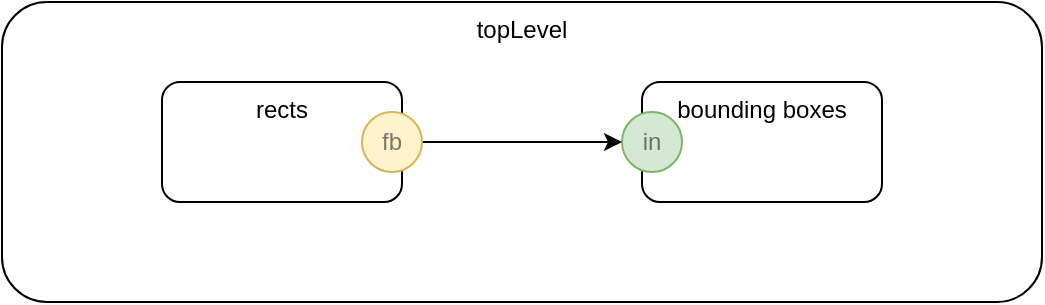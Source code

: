 <mxfile version="14.6.13" type="device"><diagram id="fJMiZ-UQUDxddErPQ4Be" name="sequence"><mxGraphModel dx="1106" dy="674" grid="1" gridSize="10" guides="1" tooltips="1" connect="1" arrows="1" fold="1" page="1" pageScale="1" pageWidth="1100" pageHeight="850" math="0" shadow="0"><root><mxCell id="0"/><mxCell id="1" parent="0"/><mxCell id="mx_kBMiYbfJri47WsX8j-10" value="topLevel" style="rounded=1;whiteSpace=wrap;html=1;verticalAlign=top;" vertex="1" parent="1"><mxGeometry x="200" y="240" width="520" height="150" as="geometry"/></mxCell><mxCell id="mx_kBMiYbfJri47WsX8j-2" value="rects" style="rounded=1;whiteSpace=wrap;html=1;verticalAlign=top;" vertex="1" parent="1"><mxGeometry x="280" y="280" width="120" height="60" as="geometry"/></mxCell><mxCell id="mx_kBMiYbfJri47WsX8j-3" value="bounding boxes" style="rounded=1;whiteSpace=wrap;html=1;verticalAlign=top;" vertex="1" parent="1"><mxGeometry x="520" y="280" width="120" height="60" as="geometry"/></mxCell><mxCell id="mx_kBMiYbfJri47WsX8j-5" value="in" style="ellipse;whiteSpace=wrap;html=1;aspect=fixed;fillColor=#d5e8d4;align=center;strokeColor=#82b366;textOpacity=50;" vertex="1" parent="1"><mxGeometry x="510" y="295" width="30" height="30" as="geometry"/></mxCell><mxCell id="mx_kBMiYbfJri47WsX8j-6" style="edgeStyle=orthogonalEdgeStyle;rounded=0;orthogonalLoop=1;jettySize=auto;html=1;entryX=0;entryY=0.5;entryDx=0;entryDy=0;" edge="1" parent="1" source="mx_kBMiYbfJri47WsX8j-7" target="mx_kBMiYbfJri47WsX8j-5"><mxGeometry relative="1" as="geometry"/></mxCell><mxCell id="mx_kBMiYbfJri47WsX8j-7" value="fb" style="ellipse;whiteSpace=wrap;html=1;aspect=fixed;fillColor=#fff2cc;align=center;strokeColor=#d6b656;textOpacity=50;" vertex="1" parent="1"><mxGeometry x="380" y="295" width="30" height="30" as="geometry"/></mxCell><mxCell id="mx_kBMiYbfJri47WsX8j-13" style="edgeStyle=orthogonalEdgeStyle;rounded=0;orthogonalLoop=1;jettySize=auto;html=1;exitX=1;exitY=0.5;exitDx=0;exitDy=0;" edge="1" parent="1" target="mx_kBMiYbfJri47WsX8j-12"><mxGeometry relative="1" as="geometry"><mxPoint x="650" y="310" as="sourcePoint"/></mxGeometry></mxCell><mxCell id="mx_kBMiYbfJri47WsX8j-11" style="edgeStyle=orthogonalEdgeStyle;rounded=0;orthogonalLoop=1;jettySize=auto;html=1;" edge="1" parent="1" target="mx_kBMiYbfJri47WsX8j-4"><mxGeometry relative="1" as="geometry"><mxPoint x="220" y="310" as="sourcePoint"/></mxGeometry></mxCell></root></mxGraphModel></diagram></mxfile>
